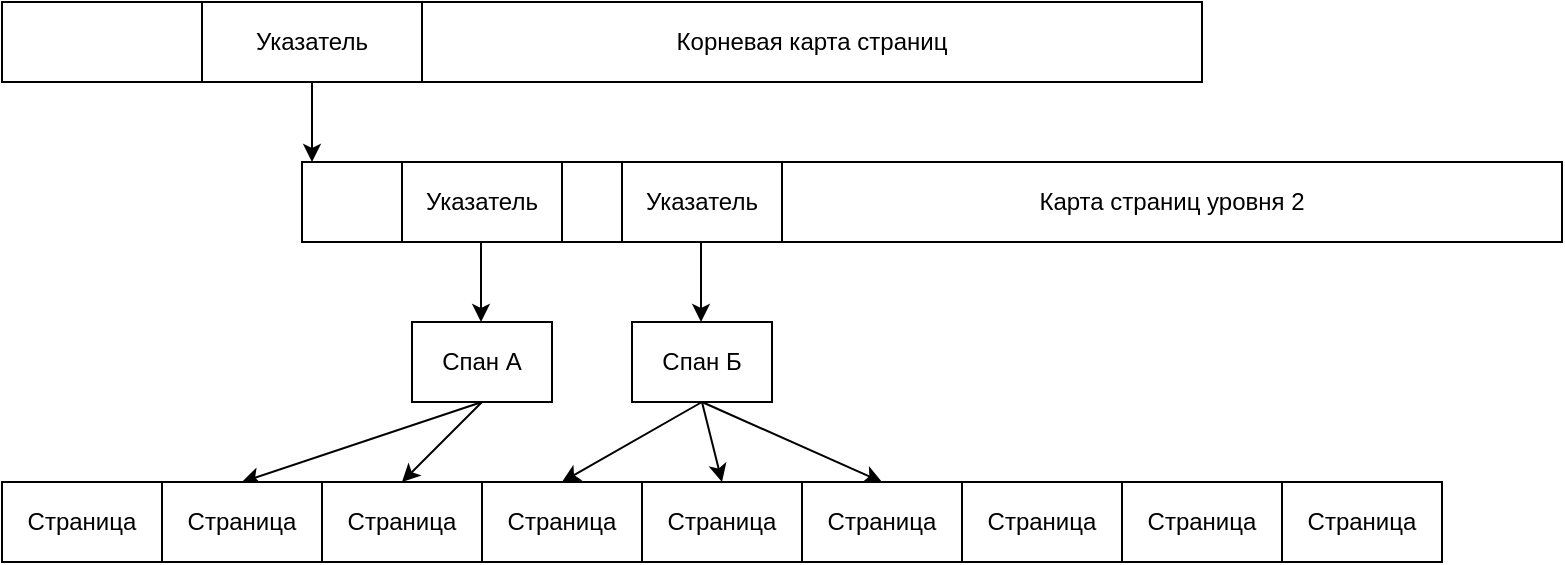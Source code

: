 <mxfile version="14.5.8" type="device"><diagram id="HQ7XQWrPirARjH5DYC-u" name="Page-1"><mxGraphModel dx="1023" dy="788" grid="1" gridSize="10" guides="1" tooltips="1" connect="1" arrows="1" fold="1" page="1" pageScale="1" pageWidth="850" pageHeight="1100" math="0" shadow="0"><root><mxCell id="0"/><mxCell id="1" parent="0"/><mxCell id="ddEGxO_gVkwHqq5X8eLs-1" value="" style="rounded=0;whiteSpace=wrap;html=1;" vertex="1" parent="1"><mxGeometry x="40" y="40" width="100" height="40" as="geometry"/></mxCell><mxCell id="ddEGxO_gVkwHqq5X8eLs-2" value="Указатель" style="rounded=0;whiteSpace=wrap;html=1;" vertex="1" parent="1"><mxGeometry x="140" y="40" width="110" height="40" as="geometry"/></mxCell><mxCell id="ddEGxO_gVkwHqq5X8eLs-3" value="Корневая карта страниц" style="rounded=0;whiteSpace=wrap;html=1;" vertex="1" parent="1"><mxGeometry x="250" y="40" width="390" height="40" as="geometry"/></mxCell><mxCell id="ddEGxO_gVkwHqq5X8eLs-5" value="" style="rounded=0;whiteSpace=wrap;html=1;" vertex="1" parent="1"><mxGeometry x="190" y="120" width="50" height="40" as="geometry"/></mxCell><mxCell id="ddEGxO_gVkwHqq5X8eLs-6" value="" style="endArrow=classic;html=1;exitX=0.5;exitY=1;exitDx=0;exitDy=0;" edge="1" parent="1" source="ddEGxO_gVkwHqq5X8eLs-2"><mxGeometry width="50" height="50" relative="1" as="geometry"><mxPoint x="110" y="230" as="sourcePoint"/><mxPoint x="195" y="120" as="targetPoint"/></mxGeometry></mxCell><mxCell id="ddEGxO_gVkwHqq5X8eLs-7" value="Указатель" style="rounded=0;whiteSpace=wrap;html=1;" vertex="1" parent="1"><mxGeometry x="240" y="120" width="80" height="40" as="geometry"/></mxCell><mxCell id="ddEGxO_gVkwHqq5X8eLs-8" value="Указатель" style="rounded=0;whiteSpace=wrap;html=1;" vertex="1" parent="1"><mxGeometry x="350" y="120" width="80" height="40" as="geometry"/></mxCell><mxCell id="ddEGxO_gVkwHqq5X8eLs-9" value="" style="rounded=0;whiteSpace=wrap;html=1;" vertex="1" parent="1"><mxGeometry x="320" y="120" width="30" height="40" as="geometry"/></mxCell><mxCell id="ddEGxO_gVkwHqq5X8eLs-10" value="Карта страниц уровня 2" style="rounded=0;whiteSpace=wrap;html=1;" vertex="1" parent="1"><mxGeometry x="430" y="120" width="390" height="40" as="geometry"/></mxCell><mxCell id="ddEGxO_gVkwHqq5X8eLs-26" style="rounded=0;orthogonalLoop=1;jettySize=auto;html=1;exitX=0.5;exitY=1;exitDx=0;exitDy=0;entryX=0.5;entryY=0;entryDx=0;entryDy=0;" edge="1" parent="1" source="ddEGxO_gVkwHqq5X8eLs-11" target="ddEGxO_gVkwHqq5X8eLs-18"><mxGeometry relative="1" as="geometry"/></mxCell><mxCell id="ddEGxO_gVkwHqq5X8eLs-27" style="edgeStyle=none;rounded=0;orthogonalLoop=1;jettySize=auto;html=1;exitX=0.5;exitY=1;exitDx=0;exitDy=0;entryX=0.5;entryY=0;entryDx=0;entryDy=0;" edge="1" parent="1" source="ddEGxO_gVkwHqq5X8eLs-11" target="ddEGxO_gVkwHqq5X8eLs-19"><mxGeometry relative="1" as="geometry"/></mxCell><mxCell id="ddEGxO_gVkwHqq5X8eLs-11" value="Спан А" style="rounded=0;whiteSpace=wrap;html=1;" vertex="1" parent="1"><mxGeometry x="245" y="200" width="70" height="40" as="geometry"/></mxCell><mxCell id="ddEGxO_gVkwHqq5X8eLs-28" style="edgeStyle=none;rounded=0;orthogonalLoop=1;jettySize=auto;html=1;exitX=0.5;exitY=1;exitDx=0;exitDy=0;entryX=0.5;entryY=0;entryDx=0;entryDy=0;" edge="1" parent="1" source="ddEGxO_gVkwHqq5X8eLs-12" target="ddEGxO_gVkwHqq5X8eLs-20"><mxGeometry relative="1" as="geometry"/></mxCell><mxCell id="ddEGxO_gVkwHqq5X8eLs-29" style="edgeStyle=none;rounded=0;orthogonalLoop=1;jettySize=auto;html=1;exitX=0.5;exitY=1;exitDx=0;exitDy=0;entryX=0.5;entryY=0;entryDx=0;entryDy=0;" edge="1" parent="1" source="ddEGxO_gVkwHqq5X8eLs-12" target="ddEGxO_gVkwHqq5X8eLs-21"><mxGeometry relative="1" as="geometry"/></mxCell><mxCell id="ddEGxO_gVkwHqq5X8eLs-30" style="edgeStyle=none;rounded=0;orthogonalLoop=1;jettySize=auto;html=1;exitX=0.5;exitY=1;exitDx=0;exitDy=0;entryX=0.5;entryY=0;entryDx=0;entryDy=0;" edge="1" parent="1" source="ddEGxO_gVkwHqq5X8eLs-12" target="ddEGxO_gVkwHqq5X8eLs-22"><mxGeometry relative="1" as="geometry"/></mxCell><mxCell id="ddEGxO_gVkwHqq5X8eLs-12" value="Спан Б" style="rounded=0;whiteSpace=wrap;html=1;" vertex="1" parent="1"><mxGeometry x="355" y="200" width="70" height="40" as="geometry"/></mxCell><mxCell id="ddEGxO_gVkwHqq5X8eLs-13" value="" style="endArrow=classic;html=1;exitX=0.5;exitY=1;exitDx=0;exitDy=0;" edge="1" parent="1"><mxGeometry width="50" height="50" relative="1" as="geometry"><mxPoint x="279.5" y="160" as="sourcePoint"/><mxPoint x="279.5" y="200" as="targetPoint"/></mxGeometry></mxCell><mxCell id="ddEGxO_gVkwHqq5X8eLs-14" value="" style="endArrow=classic;html=1;exitX=0.5;exitY=1;exitDx=0;exitDy=0;" edge="1" parent="1"><mxGeometry width="50" height="50" relative="1" as="geometry"><mxPoint x="389.5" y="160" as="sourcePoint"/><mxPoint x="389.5" y="200" as="targetPoint"/></mxGeometry></mxCell><mxCell id="ddEGxO_gVkwHqq5X8eLs-15" value="Страница" style="rounded=0;whiteSpace=wrap;html=1;" vertex="1" parent="1"><mxGeometry x="40" y="280" width="80" height="40" as="geometry"/></mxCell><mxCell id="ddEGxO_gVkwHqq5X8eLs-18" value="Страница" style="rounded=0;whiteSpace=wrap;html=1;" vertex="1" parent="1"><mxGeometry x="120" y="280" width="80" height="40" as="geometry"/></mxCell><mxCell id="ddEGxO_gVkwHqq5X8eLs-19" value="Страница" style="rounded=0;whiteSpace=wrap;html=1;" vertex="1" parent="1"><mxGeometry x="200" y="280" width="80" height="40" as="geometry"/></mxCell><mxCell id="ddEGxO_gVkwHqq5X8eLs-20" value="Страница" style="rounded=0;whiteSpace=wrap;html=1;" vertex="1" parent="1"><mxGeometry x="280" y="280" width="80" height="40" as="geometry"/></mxCell><mxCell id="ddEGxO_gVkwHqq5X8eLs-21" value="Страница" style="rounded=0;whiteSpace=wrap;html=1;" vertex="1" parent="1"><mxGeometry x="360" y="280" width="80" height="40" as="geometry"/></mxCell><mxCell id="ddEGxO_gVkwHqq5X8eLs-22" value="Страница" style="rounded=0;whiteSpace=wrap;html=1;" vertex="1" parent="1"><mxGeometry x="440" y="280" width="80" height="40" as="geometry"/></mxCell><mxCell id="ddEGxO_gVkwHqq5X8eLs-23" value="Страница" style="rounded=0;whiteSpace=wrap;html=1;" vertex="1" parent="1"><mxGeometry x="520" y="280" width="80" height="40" as="geometry"/></mxCell><mxCell id="ddEGxO_gVkwHqq5X8eLs-24" value="Страница" style="rounded=0;whiteSpace=wrap;html=1;" vertex="1" parent="1"><mxGeometry x="600" y="280" width="80" height="40" as="geometry"/></mxCell><mxCell id="ddEGxO_gVkwHqq5X8eLs-25" value="Страница" style="rounded=0;whiteSpace=wrap;html=1;" vertex="1" parent="1"><mxGeometry x="680" y="280" width="80" height="40" as="geometry"/></mxCell></root></mxGraphModel></diagram></mxfile>
